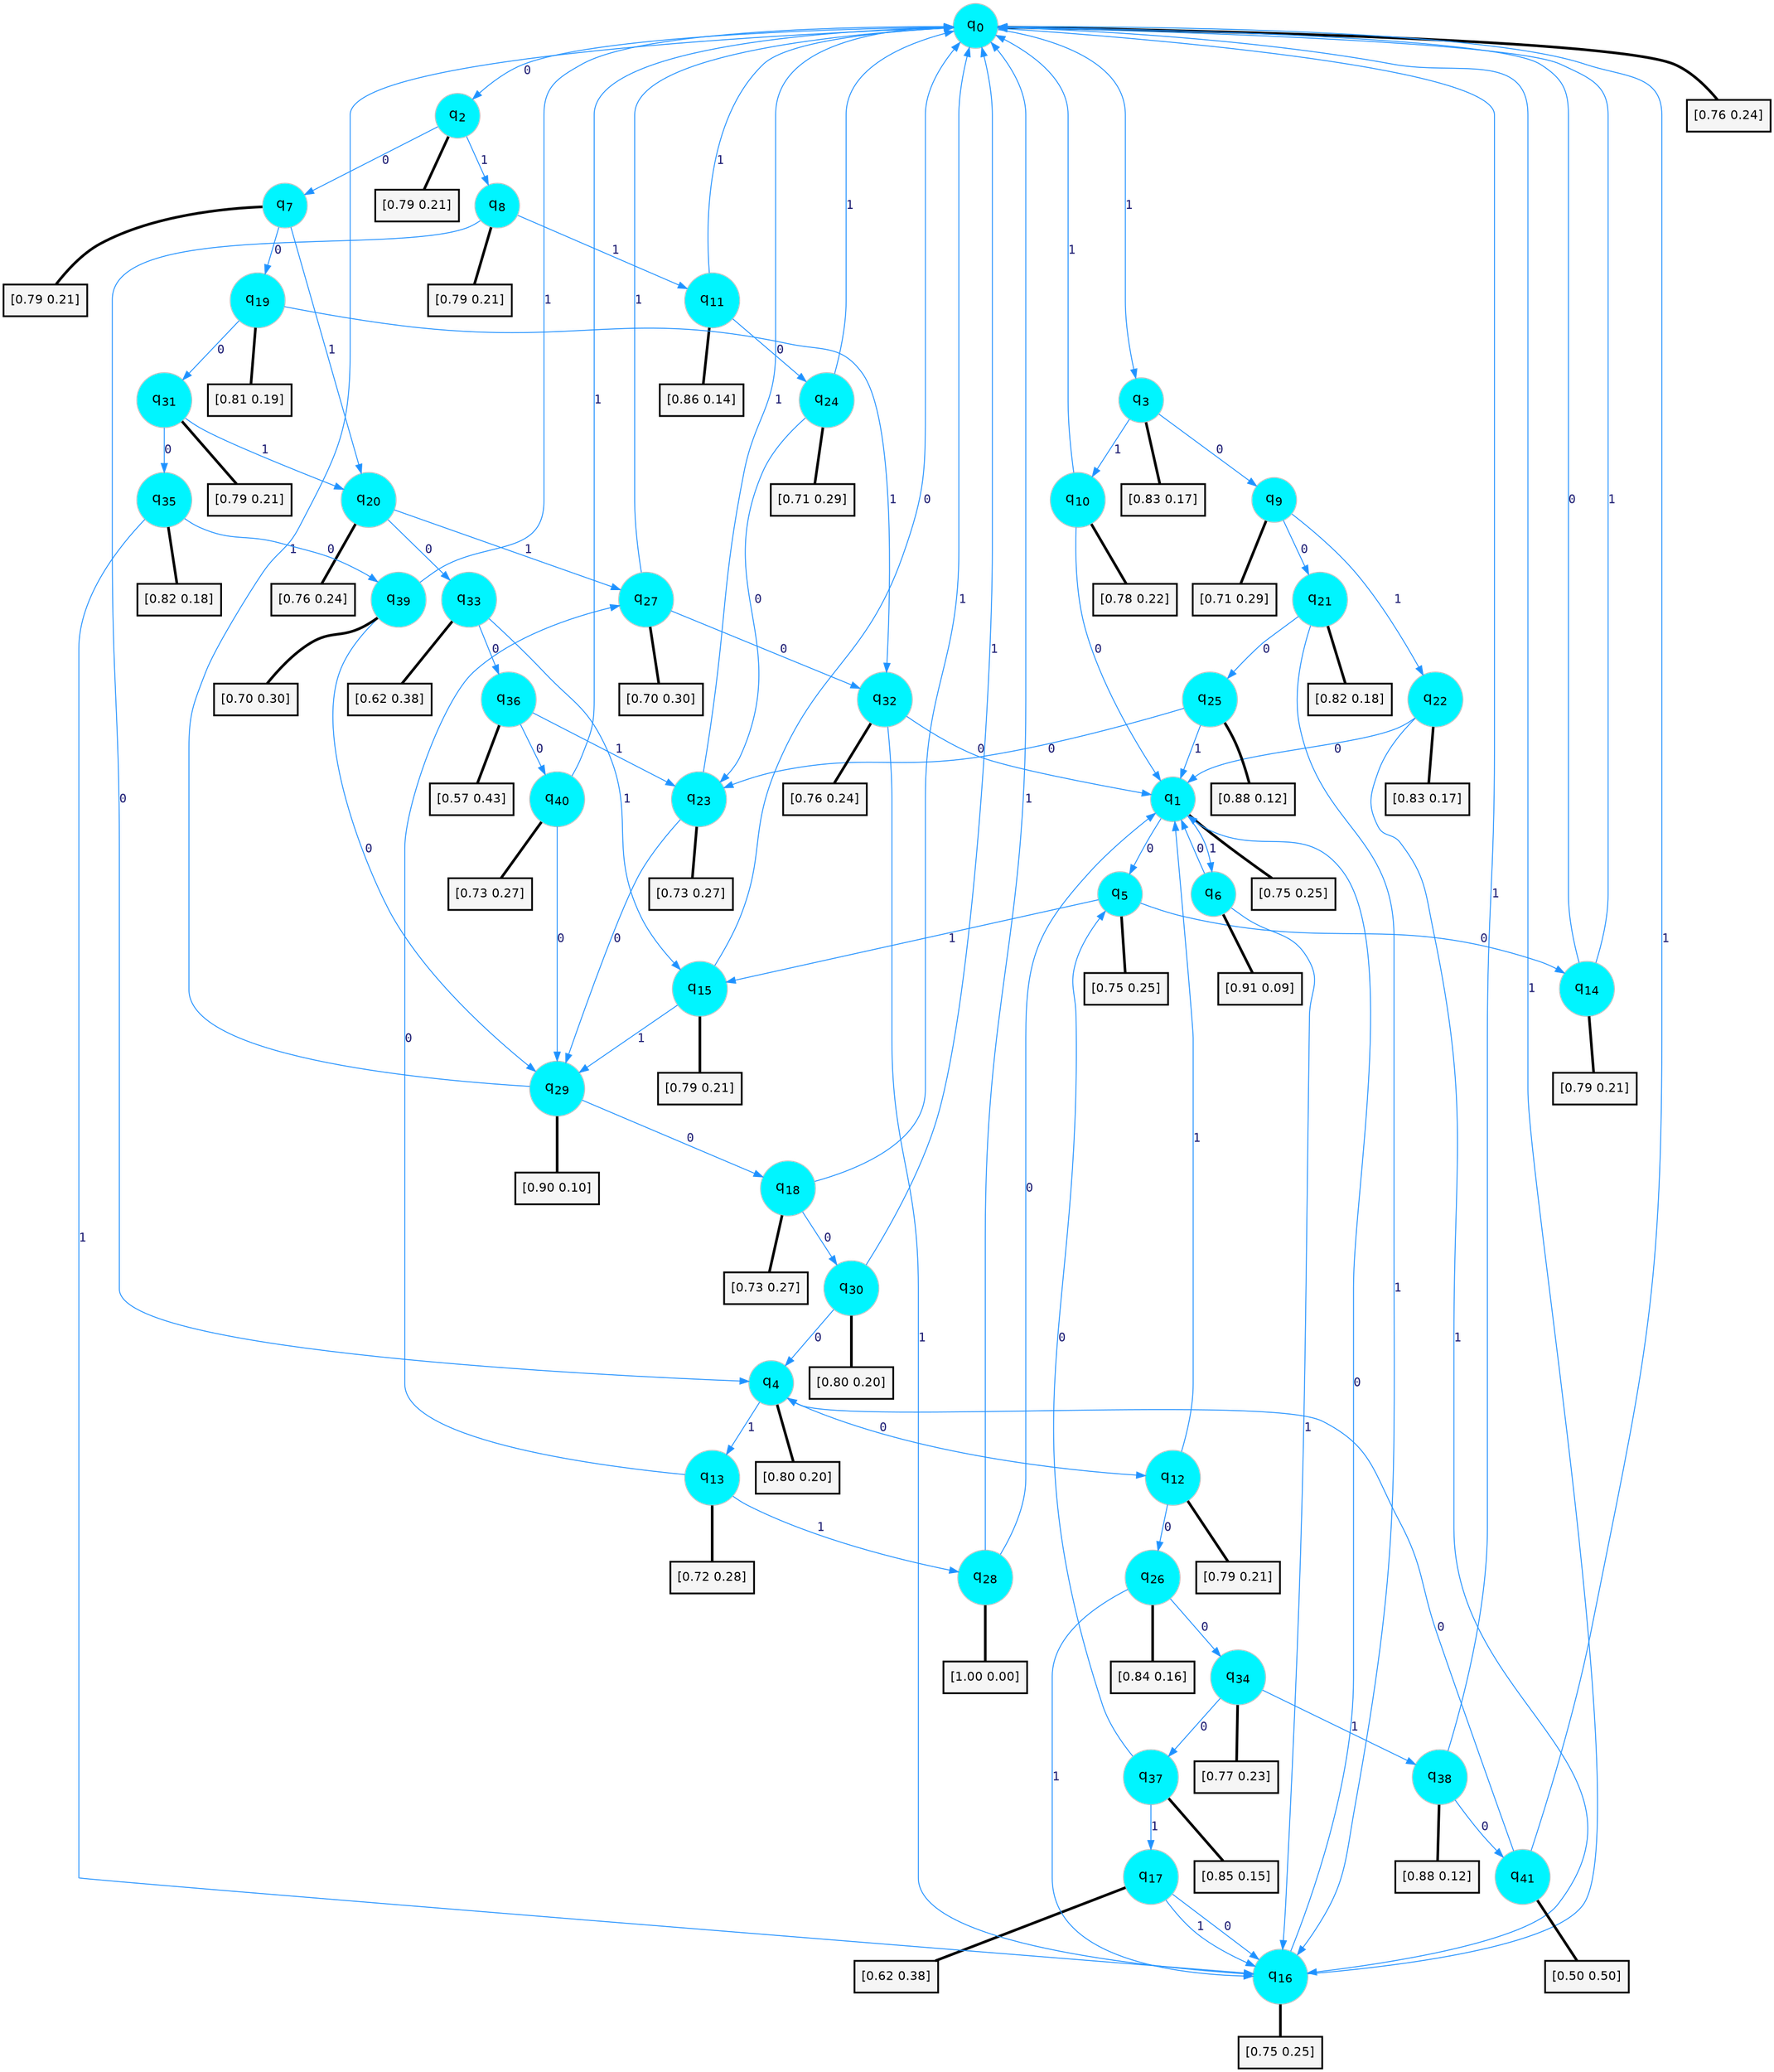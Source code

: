 digraph G {
graph [
bgcolor=transparent, dpi=300, rankdir=TD, size="40,25"];
node [
color=gray, fillcolor=turquoise1, fontcolor=black, fontname=Helvetica, fontsize=16, fontweight=bold, shape=circle, style=filled];
edge [
arrowsize=1, color=dodgerblue1, fontcolor=midnightblue, fontname=courier, fontweight=bold, penwidth=1, style=solid, weight=20];
0[label=<q<SUB>0</SUB>>];
1[label=<q<SUB>1</SUB>>];
2[label=<q<SUB>2</SUB>>];
3[label=<q<SUB>3</SUB>>];
4[label=<q<SUB>4</SUB>>];
5[label=<q<SUB>5</SUB>>];
6[label=<q<SUB>6</SUB>>];
7[label=<q<SUB>7</SUB>>];
8[label=<q<SUB>8</SUB>>];
9[label=<q<SUB>9</SUB>>];
10[label=<q<SUB>10</SUB>>];
11[label=<q<SUB>11</SUB>>];
12[label=<q<SUB>12</SUB>>];
13[label=<q<SUB>13</SUB>>];
14[label=<q<SUB>14</SUB>>];
15[label=<q<SUB>15</SUB>>];
16[label=<q<SUB>16</SUB>>];
17[label=<q<SUB>17</SUB>>];
18[label=<q<SUB>18</SUB>>];
19[label=<q<SUB>19</SUB>>];
20[label=<q<SUB>20</SUB>>];
21[label=<q<SUB>21</SUB>>];
22[label=<q<SUB>22</SUB>>];
23[label=<q<SUB>23</SUB>>];
24[label=<q<SUB>24</SUB>>];
25[label=<q<SUB>25</SUB>>];
26[label=<q<SUB>26</SUB>>];
27[label=<q<SUB>27</SUB>>];
28[label=<q<SUB>28</SUB>>];
29[label=<q<SUB>29</SUB>>];
30[label=<q<SUB>30</SUB>>];
31[label=<q<SUB>31</SUB>>];
32[label=<q<SUB>32</SUB>>];
33[label=<q<SUB>33</SUB>>];
34[label=<q<SUB>34</SUB>>];
35[label=<q<SUB>35</SUB>>];
36[label=<q<SUB>36</SUB>>];
37[label=<q<SUB>37</SUB>>];
38[label=<q<SUB>38</SUB>>];
39[label=<q<SUB>39</SUB>>];
40[label=<q<SUB>40</SUB>>];
41[label=<q<SUB>41</SUB>>];
42[label="[0.76 0.24]", shape=box,fontcolor=black, fontname=Helvetica, fontsize=14, penwidth=2, fillcolor=whitesmoke,color=black];
43[label="[0.75 0.25]", shape=box,fontcolor=black, fontname=Helvetica, fontsize=14, penwidth=2, fillcolor=whitesmoke,color=black];
44[label="[0.79 0.21]", shape=box,fontcolor=black, fontname=Helvetica, fontsize=14, penwidth=2, fillcolor=whitesmoke,color=black];
45[label="[0.83 0.17]", shape=box,fontcolor=black, fontname=Helvetica, fontsize=14, penwidth=2, fillcolor=whitesmoke,color=black];
46[label="[0.80 0.20]", shape=box,fontcolor=black, fontname=Helvetica, fontsize=14, penwidth=2, fillcolor=whitesmoke,color=black];
47[label="[0.75 0.25]", shape=box,fontcolor=black, fontname=Helvetica, fontsize=14, penwidth=2, fillcolor=whitesmoke,color=black];
48[label="[0.91 0.09]", shape=box,fontcolor=black, fontname=Helvetica, fontsize=14, penwidth=2, fillcolor=whitesmoke,color=black];
49[label="[0.79 0.21]", shape=box,fontcolor=black, fontname=Helvetica, fontsize=14, penwidth=2, fillcolor=whitesmoke,color=black];
50[label="[0.79 0.21]", shape=box,fontcolor=black, fontname=Helvetica, fontsize=14, penwidth=2, fillcolor=whitesmoke,color=black];
51[label="[0.71 0.29]", shape=box,fontcolor=black, fontname=Helvetica, fontsize=14, penwidth=2, fillcolor=whitesmoke,color=black];
52[label="[0.78 0.22]", shape=box,fontcolor=black, fontname=Helvetica, fontsize=14, penwidth=2, fillcolor=whitesmoke,color=black];
53[label="[0.86 0.14]", shape=box,fontcolor=black, fontname=Helvetica, fontsize=14, penwidth=2, fillcolor=whitesmoke,color=black];
54[label="[0.79 0.21]", shape=box,fontcolor=black, fontname=Helvetica, fontsize=14, penwidth=2, fillcolor=whitesmoke,color=black];
55[label="[0.72 0.28]", shape=box,fontcolor=black, fontname=Helvetica, fontsize=14, penwidth=2, fillcolor=whitesmoke,color=black];
56[label="[0.79 0.21]", shape=box,fontcolor=black, fontname=Helvetica, fontsize=14, penwidth=2, fillcolor=whitesmoke,color=black];
57[label="[0.79 0.21]", shape=box,fontcolor=black, fontname=Helvetica, fontsize=14, penwidth=2, fillcolor=whitesmoke,color=black];
58[label="[0.75 0.25]", shape=box,fontcolor=black, fontname=Helvetica, fontsize=14, penwidth=2, fillcolor=whitesmoke,color=black];
59[label="[0.62 0.38]", shape=box,fontcolor=black, fontname=Helvetica, fontsize=14, penwidth=2, fillcolor=whitesmoke,color=black];
60[label="[0.73 0.27]", shape=box,fontcolor=black, fontname=Helvetica, fontsize=14, penwidth=2, fillcolor=whitesmoke,color=black];
61[label="[0.81 0.19]", shape=box,fontcolor=black, fontname=Helvetica, fontsize=14, penwidth=2, fillcolor=whitesmoke,color=black];
62[label="[0.76 0.24]", shape=box,fontcolor=black, fontname=Helvetica, fontsize=14, penwidth=2, fillcolor=whitesmoke,color=black];
63[label="[0.82 0.18]", shape=box,fontcolor=black, fontname=Helvetica, fontsize=14, penwidth=2, fillcolor=whitesmoke,color=black];
64[label="[0.83 0.17]", shape=box,fontcolor=black, fontname=Helvetica, fontsize=14, penwidth=2, fillcolor=whitesmoke,color=black];
65[label="[0.73 0.27]", shape=box,fontcolor=black, fontname=Helvetica, fontsize=14, penwidth=2, fillcolor=whitesmoke,color=black];
66[label="[0.71 0.29]", shape=box,fontcolor=black, fontname=Helvetica, fontsize=14, penwidth=2, fillcolor=whitesmoke,color=black];
67[label="[0.88 0.12]", shape=box,fontcolor=black, fontname=Helvetica, fontsize=14, penwidth=2, fillcolor=whitesmoke,color=black];
68[label="[0.84 0.16]", shape=box,fontcolor=black, fontname=Helvetica, fontsize=14, penwidth=2, fillcolor=whitesmoke,color=black];
69[label="[0.70 0.30]", shape=box,fontcolor=black, fontname=Helvetica, fontsize=14, penwidth=2, fillcolor=whitesmoke,color=black];
70[label="[1.00 0.00]", shape=box,fontcolor=black, fontname=Helvetica, fontsize=14, penwidth=2, fillcolor=whitesmoke,color=black];
71[label="[0.90 0.10]", shape=box,fontcolor=black, fontname=Helvetica, fontsize=14, penwidth=2, fillcolor=whitesmoke,color=black];
72[label="[0.80 0.20]", shape=box,fontcolor=black, fontname=Helvetica, fontsize=14, penwidth=2, fillcolor=whitesmoke,color=black];
73[label="[0.79 0.21]", shape=box,fontcolor=black, fontname=Helvetica, fontsize=14, penwidth=2, fillcolor=whitesmoke,color=black];
74[label="[0.76 0.24]", shape=box,fontcolor=black, fontname=Helvetica, fontsize=14, penwidth=2, fillcolor=whitesmoke,color=black];
75[label="[0.62 0.38]", shape=box,fontcolor=black, fontname=Helvetica, fontsize=14, penwidth=2, fillcolor=whitesmoke,color=black];
76[label="[0.77 0.23]", shape=box,fontcolor=black, fontname=Helvetica, fontsize=14, penwidth=2, fillcolor=whitesmoke,color=black];
77[label="[0.82 0.18]", shape=box,fontcolor=black, fontname=Helvetica, fontsize=14, penwidth=2, fillcolor=whitesmoke,color=black];
78[label="[0.57 0.43]", shape=box,fontcolor=black, fontname=Helvetica, fontsize=14, penwidth=2, fillcolor=whitesmoke,color=black];
79[label="[0.85 0.15]", shape=box,fontcolor=black, fontname=Helvetica, fontsize=14, penwidth=2, fillcolor=whitesmoke,color=black];
80[label="[0.88 0.12]", shape=box,fontcolor=black, fontname=Helvetica, fontsize=14, penwidth=2, fillcolor=whitesmoke,color=black];
81[label="[0.70 0.30]", shape=box,fontcolor=black, fontname=Helvetica, fontsize=14, penwidth=2, fillcolor=whitesmoke,color=black];
82[label="[0.73 0.27]", shape=box,fontcolor=black, fontname=Helvetica, fontsize=14, penwidth=2, fillcolor=whitesmoke,color=black];
83[label="[0.50 0.50]", shape=box,fontcolor=black, fontname=Helvetica, fontsize=14, penwidth=2, fillcolor=whitesmoke,color=black];
0->2 [label=0];
0->3 [label=1];
0->42 [arrowhead=none, penwidth=3,color=black];
1->5 [label=0];
1->6 [label=1];
1->43 [arrowhead=none, penwidth=3,color=black];
2->7 [label=0];
2->8 [label=1];
2->44 [arrowhead=none, penwidth=3,color=black];
3->9 [label=0];
3->10 [label=1];
3->45 [arrowhead=none, penwidth=3,color=black];
4->12 [label=0];
4->13 [label=1];
4->46 [arrowhead=none, penwidth=3,color=black];
5->14 [label=0];
5->15 [label=1];
5->47 [arrowhead=none, penwidth=3,color=black];
6->1 [label=0];
6->16 [label=1];
6->48 [arrowhead=none, penwidth=3,color=black];
7->19 [label=0];
7->20 [label=1];
7->49 [arrowhead=none, penwidth=3,color=black];
8->4 [label=0];
8->11 [label=1];
8->50 [arrowhead=none, penwidth=3,color=black];
9->21 [label=0];
9->22 [label=1];
9->51 [arrowhead=none, penwidth=3,color=black];
10->1 [label=0];
10->0 [label=1];
10->52 [arrowhead=none, penwidth=3,color=black];
11->24 [label=0];
11->0 [label=1];
11->53 [arrowhead=none, penwidth=3,color=black];
12->26 [label=0];
12->1 [label=1];
12->54 [arrowhead=none, penwidth=3,color=black];
13->27 [label=0];
13->28 [label=1];
13->55 [arrowhead=none, penwidth=3,color=black];
14->0 [label=0];
14->0 [label=1];
14->56 [arrowhead=none, penwidth=3,color=black];
15->0 [label=0];
15->29 [label=1];
15->57 [arrowhead=none, penwidth=3,color=black];
16->1 [label=0];
16->0 [label=1];
16->58 [arrowhead=none, penwidth=3,color=black];
17->16 [label=0];
17->16 [label=1];
17->59 [arrowhead=none, penwidth=3,color=black];
18->30 [label=0];
18->0 [label=1];
18->60 [arrowhead=none, penwidth=3,color=black];
19->31 [label=0];
19->32 [label=1];
19->61 [arrowhead=none, penwidth=3,color=black];
20->33 [label=0];
20->27 [label=1];
20->62 [arrowhead=none, penwidth=3,color=black];
21->25 [label=0];
21->16 [label=1];
21->63 [arrowhead=none, penwidth=3,color=black];
22->1 [label=0];
22->16 [label=1];
22->64 [arrowhead=none, penwidth=3,color=black];
23->29 [label=0];
23->0 [label=1];
23->65 [arrowhead=none, penwidth=3,color=black];
24->23 [label=0];
24->0 [label=1];
24->66 [arrowhead=none, penwidth=3,color=black];
25->23 [label=0];
25->1 [label=1];
25->67 [arrowhead=none, penwidth=3,color=black];
26->34 [label=0];
26->16 [label=1];
26->68 [arrowhead=none, penwidth=3,color=black];
27->32 [label=0];
27->0 [label=1];
27->69 [arrowhead=none, penwidth=3,color=black];
28->1 [label=0];
28->0 [label=1];
28->70 [arrowhead=none, penwidth=3,color=black];
29->18 [label=0];
29->0 [label=1];
29->71 [arrowhead=none, penwidth=3,color=black];
30->4 [label=0];
30->0 [label=1];
30->72 [arrowhead=none, penwidth=3,color=black];
31->35 [label=0];
31->20 [label=1];
31->73 [arrowhead=none, penwidth=3,color=black];
32->1 [label=0];
32->16 [label=1];
32->74 [arrowhead=none, penwidth=3,color=black];
33->36 [label=0];
33->15 [label=1];
33->75 [arrowhead=none, penwidth=3,color=black];
34->37 [label=0];
34->38 [label=1];
34->76 [arrowhead=none, penwidth=3,color=black];
35->39 [label=0];
35->16 [label=1];
35->77 [arrowhead=none, penwidth=3,color=black];
36->40 [label=0];
36->23 [label=1];
36->78 [arrowhead=none, penwidth=3,color=black];
37->5 [label=0];
37->17 [label=1];
37->79 [arrowhead=none, penwidth=3,color=black];
38->41 [label=0];
38->0 [label=1];
38->80 [arrowhead=none, penwidth=3,color=black];
39->29 [label=0];
39->0 [label=1];
39->81 [arrowhead=none, penwidth=3,color=black];
40->29 [label=0];
40->0 [label=1];
40->82 [arrowhead=none, penwidth=3,color=black];
41->4 [label=0];
41->0 [label=1];
41->83 [arrowhead=none, penwidth=3,color=black];
}

